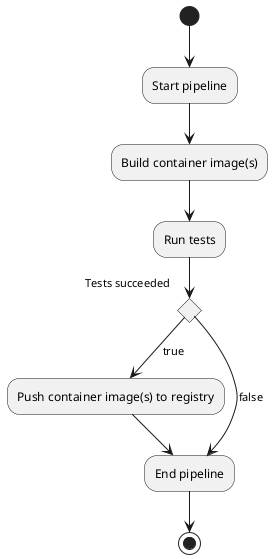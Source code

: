 @startuml
(*) --> Start pipeline
--> Build container image(s)
--> Run tests
if "Tests succeeded" then
  -->[true] Push container image(s) to registry
  --> End pipeline
else
  -->[false] End pipeline
endif
--> (*)
@enduml
